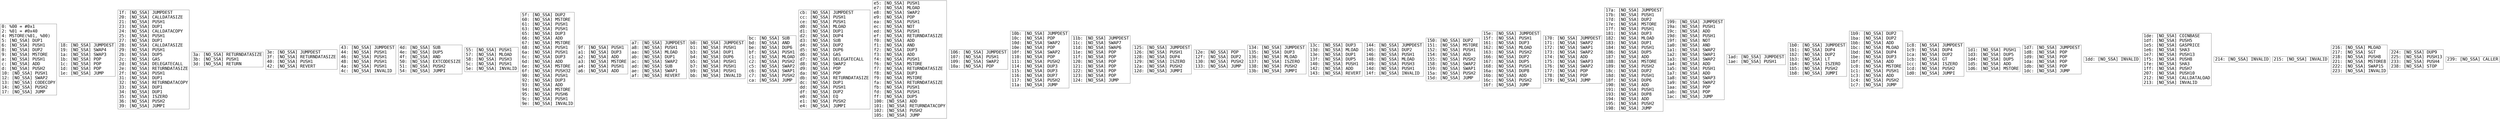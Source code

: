 digraph "graph.cfg.gv" {
	subgraph global {
		node [fontname=Courier fontsize=30.0 rank=same shape=box]
		block_0 [label="0: %00 = #0x1\l2: %01 = #0x40\l4: MSTORE(%01, %00)\l5: [NO_SSA] DUP1\l6: [NO_SSA] PUSH1\l8: [NO_SSA] DUP2\l9: [NO_SSA] MSTORE\la: [NO_SSA] PUSH1\lc: [NO_SSA] ADD\ld: [NO_SSA] PUSH2\l10: [NO_SSA] PUSH1\l12: [NO_SSA] SWAP2\l13: [NO_SSA] CODECOPY\l14: [NO_SSA] PUSH2\l17: [NO_SSA] JUMP\l"]
		block_18 [label="18: [NO_SSA] JUMPDEST\l19: [NO_SSA] SWAP4\l1a: [NO_SSA] SWAP3\l1b: [NO_SSA] POP\l1c: [NO_SSA] POP\l1d: [NO_SSA] POP\l1e: [NO_SSA] JUMP\l"]
		block_1f [label="1f: [NO_SSA] JUMPDEST\l20: [NO_SSA] CALLDATASIZE\l21: [NO_SSA] PUSH1\l23: [NO_SSA] DUP1\l24: [NO_SSA] CALLDATACOPY\l25: [NO_SSA] PUSH1\l27: [NO_SSA] DUP1\l28: [NO_SSA] CALLDATASIZE\l29: [NO_SSA] PUSH1\l2b: [NO_SSA] DUP5\l2c: [NO_SSA] GAS\l2d: [NO_SSA] DELEGATECALL\l2e: [NO_SSA] RETURNDATASIZE\l2f: [NO_SSA] PUSH1\l31: [NO_SSA] DUP1\l32: [NO_SSA] RETURNDATACOPY\l33: [NO_SSA] DUP1\l34: [NO_SSA] DUP1\l35: [NO_SSA] ISZERO\l36: [NO_SSA] PUSH2\l39: [NO_SSA] JUMPI\l"]
		block_3a [label="3a: [NO_SSA] RETURNDATASIZE\l3b: [NO_SSA] PUSH1\l3d: [NO_SSA] RETURN\l"]
		block_3e [label="3e: [NO_SSA] JUMPDEST\l3f: [NO_SSA] RETURNDATASIZE\l40: [NO_SSA] PUSH1\l42: [NO_SSA] REVERT\l"]
		block_43 [label="43: [NO_SSA] JUMPDEST\l44: [NO_SSA] PUSH1\l46: [NO_SSA] PUSH1\l48: [NO_SSA] PUSH1\l4a: [NO_SSA] PUSH1\l4c: [NO_SSA] INVALID\l"]
		block_4d [label="4d: [NO_SSA] SUB\l4e: [NO_SSA] DUP5\l4f: [NO_SSA] AND\l50: [NO_SSA] EXTCODESIZE\l51: [NO_SSA] PUSH2\l54: [NO_SSA] JUMPI\l"]
		block_55 [label="55: [NO_SSA] PUSH1\l57: [NO_SSA] MLOAD\l58: [NO_SSA] PUSH3\l5c: [NO_SSA] PUSH1\l5e: [NO_SSA] INVALID\l"]
		block_5f [label="5f: [NO_SSA] DUP2\l60: [NO_SSA] MSTORE\l61: [NO_SSA] PUSH1\l63: [NO_SSA] PUSH1\l65: [NO_SSA] DUP3\l66: [NO_SSA] ADD\l67: [NO_SSA] MSTORE\l68: [NO_SSA] PUSH1\l6a: [NO_SSA] PUSH1\l6c: [NO_SSA] DUP3\l6d: [NO_SSA] ADD\l6e: [NO_SSA] MSTORE\l6f: [NO_SSA] PUSH32\l90: [NO_SSA] PUSH1\l92: [NO_SSA] DUP3\l93: [NO_SSA] ADD\l94: [NO_SSA] MSTORE\l95: [NO_SSA] PUSH6\l9c: [NO_SSA] PUSH1\l9e: [NO_SSA] INVALID\l"]
		block_9f [label="9f: [NO_SSA] PUSH1\la1: [NO_SSA] DUP3\la2: [NO_SSA] ADD\la3: [NO_SSA] MSTORE\la4: [NO_SSA] PUSH1\la6: [NO_SSA] ADD\l"]
		block_a7 [label="a7: [NO_SSA] JUMPDEST\la8: [NO_SSA] PUSH1\laa: [NO_SSA] MLOAD\lab: [NO_SSA] DUP1\lac: [NO_SSA] SWAP2\lad: [NO_SSA] SUB\lae: [NO_SSA] SWAP1\laf: [NO_SSA] REVERT\l"]
		block_b0 [label="b0: [NO_SSA] JUMPDEST\lb1: [NO_SSA] PUSH1\lb3: [NO_SSA] DUP1\lb4: [NO_SSA] DUP6\lb5: [NO_SSA] PUSH1\lb7: [NO_SSA] PUSH1\lb9: [NO_SSA] PUSH1\lbb: [NO_SSA] INVALID\l"]
		block_bc [label="bc: [NO_SSA] SUB\lbd: [NO_SSA] AND\lbe: [NO_SSA] DUP6\lbf: [NO_SSA] PUSH1\lc1: [NO_SSA] MLOAD\lc2: [NO_SSA] PUSH2\lc5: [NO_SSA] SWAP2\lc6: [NO_SSA] SWAP1\lc7: [NO_SSA] PUSH2\lca: [NO_SSA] JUMP\l"]
		block_cb [label="cb: [NO_SSA] JUMPDEST\lcc: [NO_SSA] PUSH1\lce: [NO_SSA] PUSH1\ld0: [NO_SSA] MLOAD\ld1: [NO_SSA] DUP1\ld2: [NO_SSA] DUP4\ld3: [NO_SSA] SUB\ld4: [NO_SSA] DUP2\ld5: [NO_SSA] DUP6\ld6: [NO_SSA] GAS\ld7: [NO_SSA] DELEGATECALL\ld8: [NO_SSA] SWAP2\ld9: [NO_SSA] POP\lda: [NO_SSA] POP\ldb: [NO_SSA] RETURNDATASIZE\ldc: [NO_SSA] DUP1\ldd: [NO_SSA] PUSH1\ldf: [NO_SSA] DUP2\le0: [NO_SSA] EQ\le1: [NO_SSA] PUSH2\le4: [NO_SSA] JUMPI\l"]
		block_e5 [label="e5: [NO_SSA] PUSH1\le7: [NO_SSA] MLOAD\le8: [NO_SSA] SWAP2\le9: [NO_SSA] POP\lea: [NO_SSA] PUSH1\lec: [NO_SSA] NOT\led: [NO_SSA] PUSH1\lef: [NO_SSA] RETURNDATASIZE\lf0: [NO_SSA] ADD\lf1: [NO_SSA] AND\lf2: [NO_SSA] DUP3\lf3: [NO_SSA] ADD\lf4: [NO_SSA] PUSH1\lf6: [NO_SSA] MSTORE\lf7: [NO_SSA] RETURNDATASIZE\lf8: [NO_SSA] DUP3\lf9: [NO_SSA] MSTORE\lfa: [NO_SSA] RETURNDATASIZE\lfb: [NO_SSA] PUSH1\lfd: [NO_SSA] PUSH1\lff: [NO_SSA] DUP5\l100: [NO_SSA] ADD\l101: [NO_SSA] RETURNDATACOPY\l102: [NO_SSA] PUSH2\l105: [NO_SSA] JUMP\l"]
		block_106 [label="106: [NO_SSA] JUMPDEST\l107: [NO_SSA] PUSH1\l109: [NO_SSA] SWAP2\l10a: [NO_SSA] POP\l"]
		block_10b [label="10b: [NO_SSA] JUMPDEST\l10c: [NO_SSA] POP\l10d: [NO_SSA] SWAP2\l10e: [NO_SSA] POP\l10f: [NO_SSA] SWAP2\l110: [NO_SSA] POP\l111: [NO_SSA] PUSH2\l114: [NO_SSA] DUP3\l115: [NO_SSA] DUP3\l116: [NO_SSA] DUP7\l117: [NO_SSA] PUSH2\l11a: [NO_SSA] JUMP\l"]
		block_11b [label="11b: [NO_SSA] JUMPDEST\l11c: [NO_SSA] SWAP7\l11d: [NO_SSA] SWAP6\l11e: [NO_SSA] POP\l11f: [NO_SSA] POP\l120: [NO_SSA] POP\l121: [NO_SSA] POP\l122: [NO_SSA] POP\l123: [NO_SSA] POP\l124: [NO_SSA] JUMP\l"]
		block_125 [label="125: [NO_SSA] JUMPDEST\l126: [NO_SSA] PUSH1\l128: [NO_SSA] DUP4\l129: [NO_SSA] ISZERO\l12a: [NO_SSA] PUSH2\l12d: [NO_SSA] JUMPI\l"]
		block_12e [label="12e: [NO_SSA] POP\l12f: [NO_SSA] DUP2\l130: [NO_SSA] PUSH2\l133: [NO_SSA] JUMP\l"]
		block_134 [label="134: [NO_SSA] JUMPDEST\l135: [NO_SSA] DUP3\l136: [NO_SSA] MLOAD\l137: [NO_SSA] ISZERO\l138: [NO_SSA] PUSH2\l13b: [NO_SSA] JUMPI\l"]
		block_13c [label="13c: [NO_SSA] DUP3\l13d: [NO_SSA] MLOAD\l13e: [NO_SSA] DUP1\l13f: [NO_SSA] DUP5\l140: [NO_SSA] PUSH1\l142: [NO_SSA] ADD\l143: [NO_SSA] REVERT\l"]
		block_144 [label="144: [NO_SSA] JUMPDEST\l145: [NO_SSA] DUP2\l146: [NO_SSA] PUSH1\l148: [NO_SSA] MLOAD\l149: [NO_SSA] PUSH3\l14d: [NO_SSA] PUSH1\l14f: [NO_SSA] INVALID\l"]
		block_150 [label="150: [NO_SSA] DUP2\l151: [NO_SSA] MSTORE\l152: [NO_SSA] PUSH1\l154: [NO_SSA] ADD\l155: [NO_SSA] PUSH2\l158: [NO_SSA] SWAP2\l159: [NO_SSA] SWAP1\l15a: [NO_SSA] PUSH2\l15d: [NO_SSA] JUMP\l"]
		block_15e [label="15e: [NO_SSA] JUMPDEST\l15f: [NO_SSA] PUSH1\l161: [NO_SSA] DUP3\l162: [NO_SSA] MLOAD\l163: [NO_SSA] PUSH2\l166: [NO_SSA] DUP2\l167: [NO_SSA] DUP5\l168: [NO_SSA] PUSH1\l16a: [NO_SSA] DUP8\l16b: [NO_SSA] ADD\l16c: [NO_SSA] PUSH2\l16f: [NO_SSA] JUMP\l"]
		block_170 [label="170: [NO_SSA] JUMPDEST\l171: [NO_SSA] SWAP2\l172: [NO_SSA] SWAP1\l173: [NO_SSA] SWAP2\l174: [NO_SSA] ADD\l175: [NO_SSA] SWAP3\l176: [NO_SSA] SWAP2\l177: [NO_SSA] POP\l178: [NO_SSA] POP\l179: [NO_SSA] JUMP\l"]
		block_17a [label="17a: [NO_SSA] JUMPDEST\l17b: [NO_SSA] PUSH1\l17d: [NO_SSA] DUP2\l17e: [NO_SSA] MSTORE\l17f: [NO_SSA] PUSH1\l181: [NO_SSA] DUP3\l182: [NO_SSA] MLOAD\l183: [NO_SSA] DUP1\l184: [NO_SSA] PUSH1\l186: [NO_SSA] DUP5\l187: [NO_SSA] ADD\l188: [NO_SSA] MSTORE\l189: [NO_SSA] PUSH2\l18c: [NO_SSA] DUP2\l18d: [NO_SSA] PUSH1\l18f: [NO_SSA] DUP6\l190: [NO_SSA] ADD\l191: [NO_SSA] PUSH1\l193: [NO_SSA] DUP8\l194: [NO_SSA] ADD\l195: [NO_SSA] PUSH2\l198: [NO_SSA] JUMP\l"]
		block_199 [label="199: [NO_SSA] JUMPDEST\l19a: [NO_SSA] PUSH1\l19c: [NO_SSA] ADD\l19d: [NO_SSA] PUSH1\l19f: [NO_SSA] NOT\l1a0: [NO_SSA] AND\l1a1: [NO_SSA] SWAP2\l1a2: [NO_SSA] SWAP1\l1a3: [NO_SSA] SWAP2\l1a4: [NO_SSA] ADD\l1a5: [NO_SSA] PUSH1\l1a7: [NO_SSA] ADD\l1a8: [NO_SSA] SWAP3\l1a9: [NO_SSA] SWAP2\l1aa: [NO_SSA] POP\l1ab: [NO_SSA] POP\l1ac: [NO_SSA] JUMP\l"]
		block_1ad [label="1ad: [NO_SSA] JUMPDEST\l1ae: [NO_SSA] PUSH1\l"]
		block_1b0 [label="1b0: [NO_SSA] JUMPDEST\l1b1: [NO_SSA] DUP4\l1b2: [NO_SSA] DUP2\l1b3: [NO_SSA] LT\l1b4: [NO_SSA] ISZERO\l1b5: [NO_SSA] PUSH2\l1b8: [NO_SSA] JUMPI\l"]
		block_1b9 [label="1b9: [NO_SSA] DUP2\l1ba: [NO_SSA] DUP2\l1bb: [NO_SSA] ADD\l1bc: [NO_SSA] MLOAD\l1bd: [NO_SSA] DUP4\l1be: [NO_SSA] DUP3\l1bf: [NO_SSA] ADD\l1c0: [NO_SSA] MSTORE\l1c1: [NO_SSA] PUSH1\l1c3: [NO_SSA] ADD\l1c4: [NO_SSA] PUSH2\l1c7: [NO_SSA] JUMP\l"]
		block_1c8 [label="1c8: [NO_SSA] JUMPDEST\l1c9: [NO_SSA] DUP4\l1ca: [NO_SSA] DUP2\l1cb: [NO_SSA] GT\l1cc: [NO_SSA] ISZERO\l1cd: [NO_SSA] PUSH2\l1d0: [NO_SSA] JUMPI\l"]
		block_1d1 [label="1d1: [NO_SSA] PUSH1\l1d3: [NO_SSA] DUP5\l1d4: [NO_SSA] DUP5\l1d5: [NO_SSA] ADD\l1d6: [NO_SSA] MSTORE\l"]
		block_1d7 [label="1d7: [NO_SSA] JUMPDEST\l1d8: [NO_SSA] POP\l1d9: [NO_SSA] POP\l1da: [NO_SSA] POP\l1db: [NO_SSA] POP\l1dc: [NO_SSA] JUMP\l"]
		block_1dd [label="1dd: [NO_SSA] INVALID\l"]
		block_1de [label="1de: [NO_SSA] COINBASE\l1df: [NO_SSA] PUSH5\l1e5: [NO_SSA] GASPRICE\l1e6: [NO_SSA] SHA3\l1e7: [NO_SSA] PUSH13\l1f5: [NO_SSA] PUSH8\l1fe: [NO_SSA] SHA3\l1ff: [NO_SSA] PUSH7\l207: [NO_SSA] PUSH10\l212: [NO_SSA] CALLDATALOAD\l213: [NO_SSA] INVALID\l"]
		block_214 [label="214: [NO_SSA] INVALID\l"]
		block_215 [label="215: [NO_SSA] INVALID\l"]
		block_216 [label="216: [NO_SSA] MLOAD\l217: [NO_SSA] SGT\l218: [NO_SSA] PUSH8\l221: [NO_SSA] MSTORE8\l222: [NO_SSA] SWAP15\l223: [NO_SSA] INVALID\l"]
		block_224 [label="224: [NO_SSA] DUP9\l225: [NO_SSA] PUSH13\l233: [NO_SSA] PUSH4\l238: [NO_SSA] STOP\l"]
		block_239 [label="239: [NO_SSA] CALLER\l"]
	}
}
